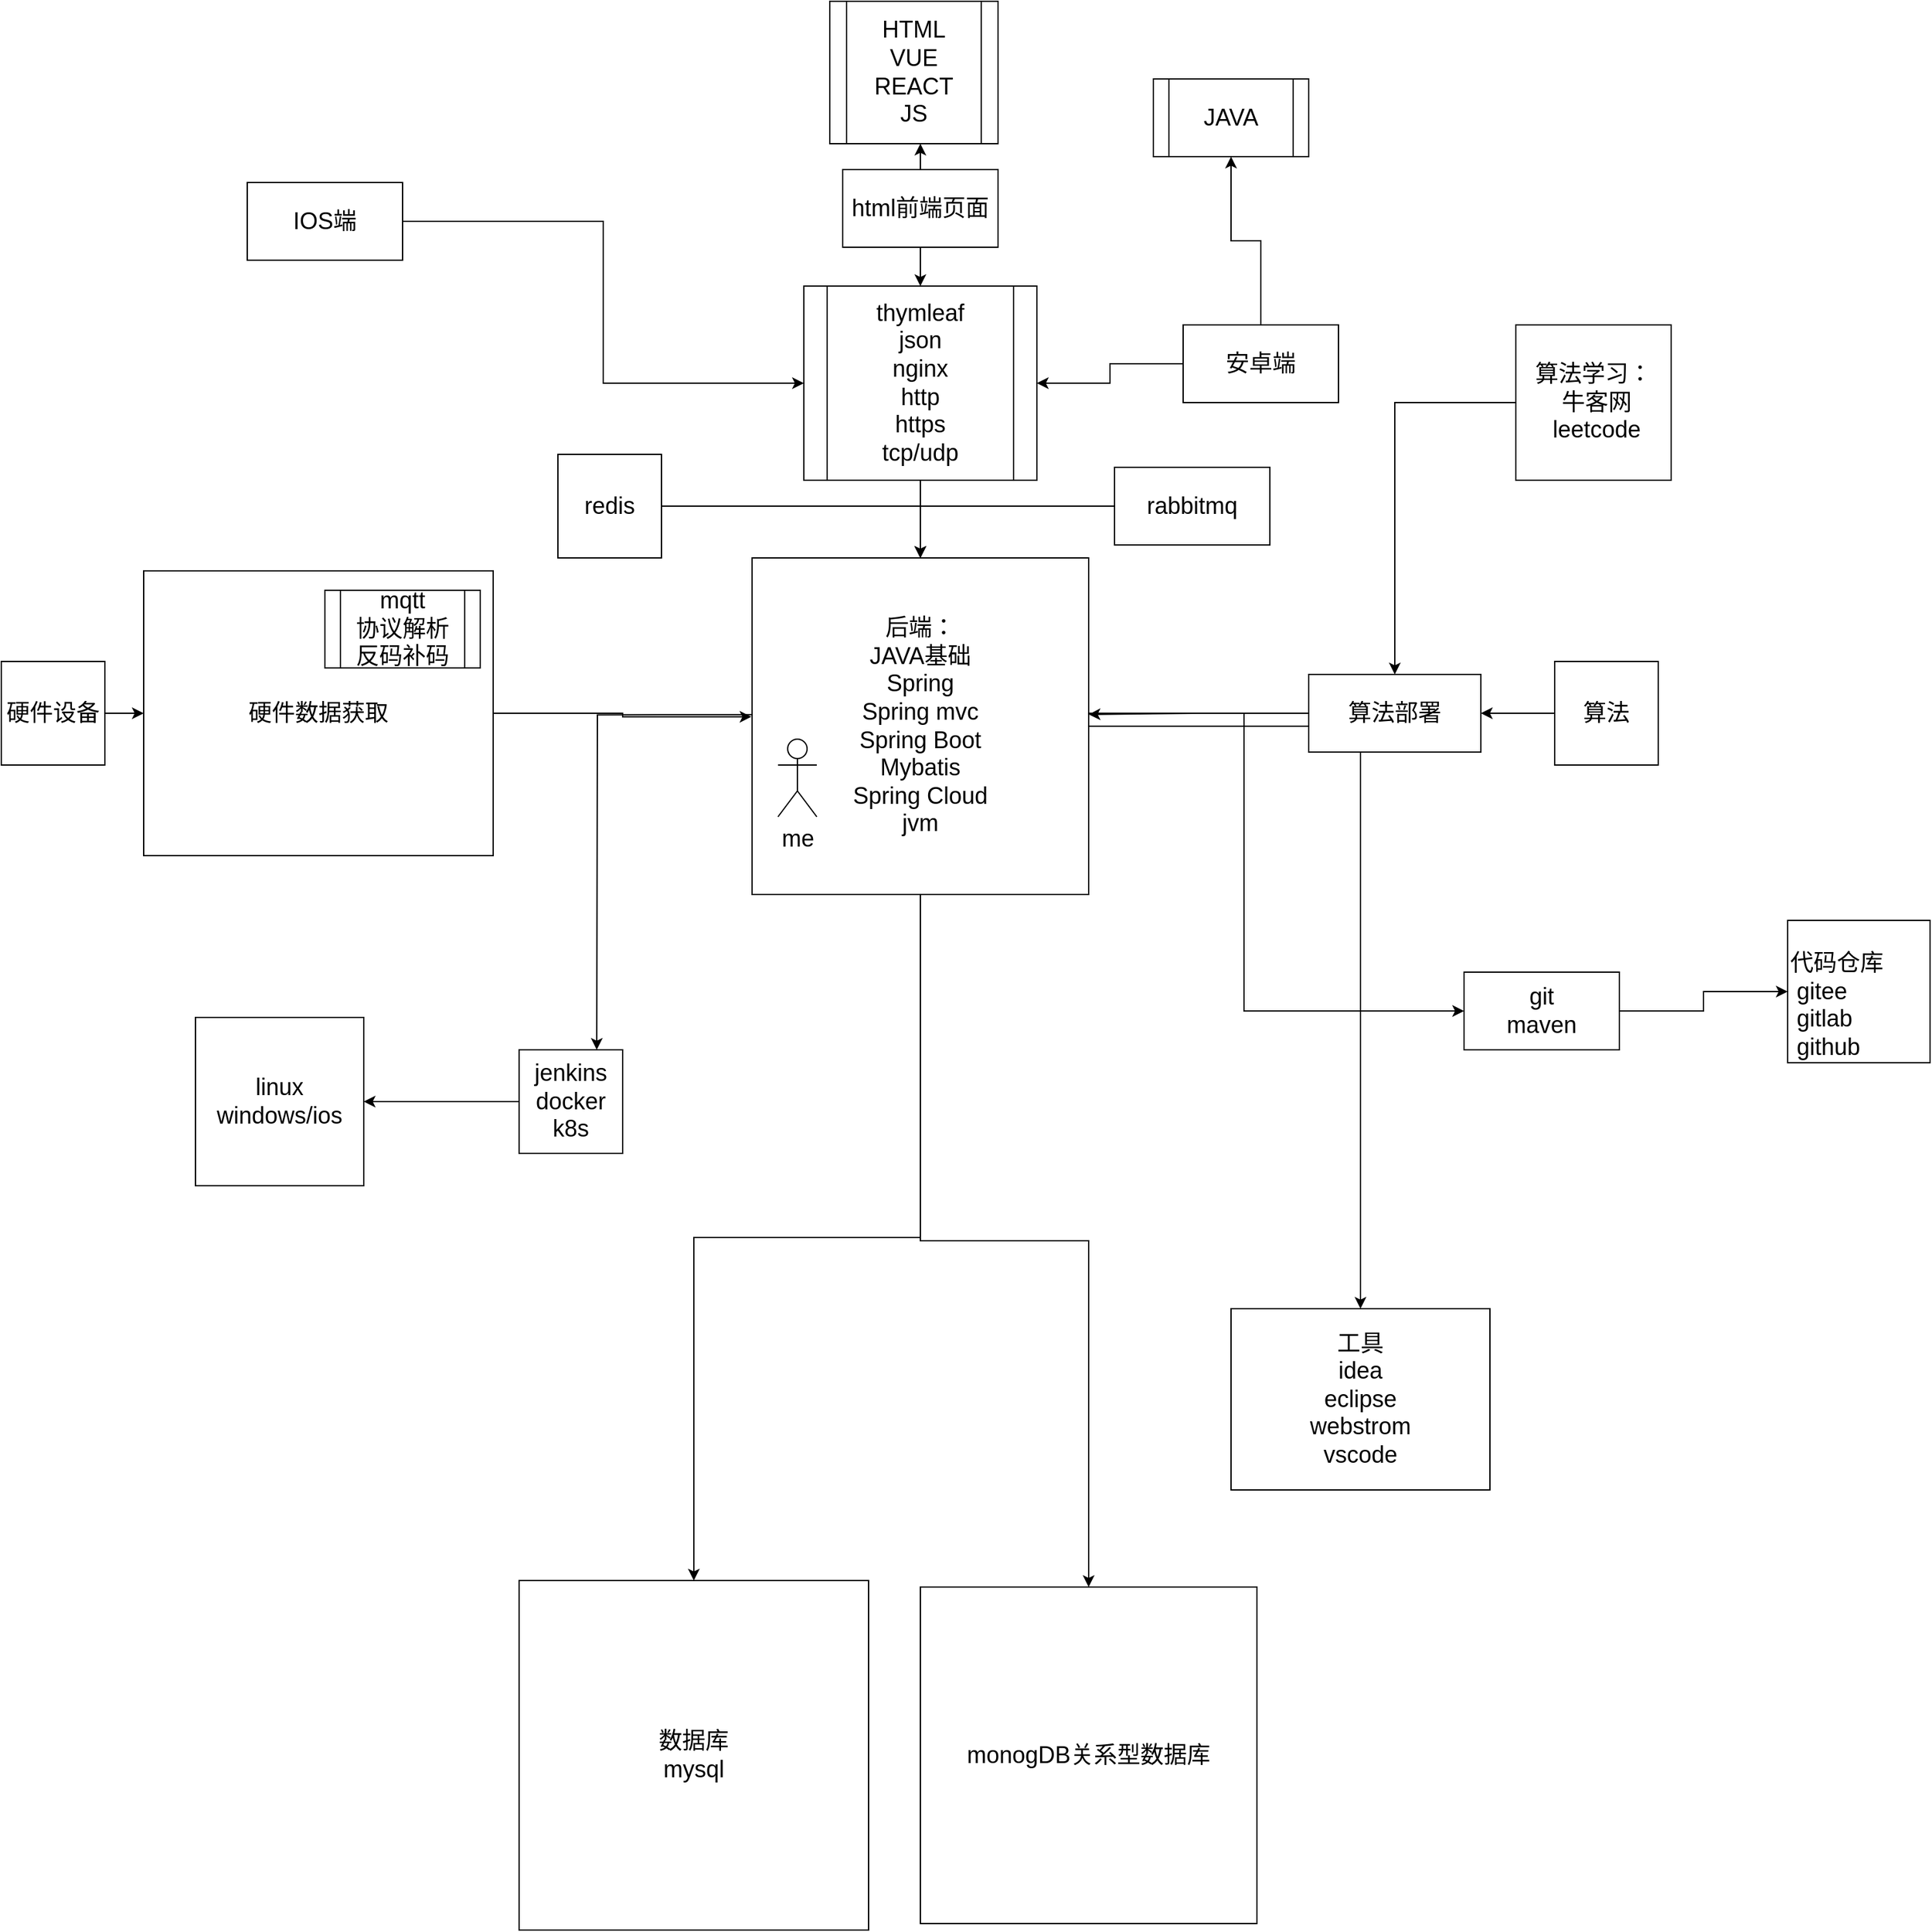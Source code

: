 <mxfile version="20.8.5" type="github">
  <diagram id="4CkGqGROkOYkiGn0mqmw" name="第 1 页">
    <mxGraphModel dx="2736" dy="2167" grid="1" gridSize="10" guides="1" tooltips="1" connect="1" arrows="1" fold="1" page="1" pageScale="1" pageWidth="827" pageHeight="1169" math="0" shadow="0">
      <root>
        <mxCell id="0" />
        <mxCell id="1" parent="0" />
        <mxCell id="QJwFhxlb9CCWF9uIUGmf-6" value="" style="edgeStyle=orthogonalEdgeStyle;rounded=0;orthogonalLoop=1;jettySize=auto;html=1;fontSize=18;" parent="1" source="QJwFhxlb9CCWF9uIUGmf-1" edge="1">
          <mxGeometry relative="1" as="geometry">
            <mxPoint x="440" y="100" as="targetPoint" />
          </mxGeometry>
        </mxCell>
        <mxCell id="QJwFhxlb9CCWF9uIUGmf-13" value="" style="edgeStyle=orthogonalEdgeStyle;rounded=0;orthogonalLoop=1;jettySize=auto;html=1;fontSize=18;" parent="1" source="QJwFhxlb9CCWF9uIUGmf-1" target="QJwFhxlb9CCWF9uIUGmf-12" edge="1">
          <mxGeometry relative="1" as="geometry" />
        </mxCell>
        <mxCell id="QJwFhxlb9CCWF9uIUGmf-1" value="html前端页面" style="rounded=0;whiteSpace=wrap;html=1;fontSize=18;" parent="1" vertex="1">
          <mxGeometry x="380" y="120" width="120" height="60" as="geometry" />
        </mxCell>
        <mxCell id="QJwFhxlb9CCWF9uIUGmf-9" value="" style="edgeStyle=orthogonalEdgeStyle;rounded=0;orthogonalLoop=1;jettySize=auto;html=1;fontSize=18;" parent="1" source="QJwFhxlb9CCWF9uIUGmf-2" target="QJwFhxlb9CCWF9uIUGmf-8" edge="1">
          <mxGeometry relative="1" as="geometry" />
        </mxCell>
        <mxCell id="QJwFhxlb9CCWF9uIUGmf-19" style="edgeStyle=orthogonalEdgeStyle;rounded=0;orthogonalLoop=1;jettySize=auto;html=1;entryX=1;entryY=0.5;entryDx=0;entryDy=0;fontSize=18;" parent="1" source="QJwFhxlb9CCWF9uIUGmf-2" target="QJwFhxlb9CCWF9uIUGmf-12" edge="1">
          <mxGeometry relative="1" as="geometry" />
        </mxCell>
        <mxCell id="QJwFhxlb9CCWF9uIUGmf-2" value="安卓端" style="rounded=0;whiteSpace=wrap;html=1;fontSize=18;" parent="1" vertex="1">
          <mxGeometry x="643" y="240" width="120" height="60" as="geometry" />
        </mxCell>
        <mxCell id="QJwFhxlb9CCWF9uIUGmf-18" style="edgeStyle=orthogonalEdgeStyle;rounded=0;orthogonalLoop=1;jettySize=auto;html=1;entryX=0;entryY=0.5;entryDx=0;entryDy=0;fontSize=18;" parent="1" source="QJwFhxlb9CCWF9uIUGmf-3" target="QJwFhxlb9CCWF9uIUGmf-12" edge="1">
          <mxGeometry relative="1" as="geometry" />
        </mxCell>
        <mxCell id="QJwFhxlb9CCWF9uIUGmf-3" value="IOS端" style="rounded=0;whiteSpace=wrap;html=1;fontSize=18;" parent="1" vertex="1">
          <mxGeometry x="-80" y="130" width="120" height="60" as="geometry" />
        </mxCell>
        <mxCell id="QJwFhxlb9CCWF9uIUGmf-16" value="" style="edgeStyle=orthogonalEdgeStyle;rounded=0;orthogonalLoop=1;jettySize=auto;html=1;fontSize=18;" parent="1" source="QJwFhxlb9CCWF9uIUGmf-4" target="QJwFhxlb9CCWF9uIUGmf-10" edge="1">
          <mxGeometry relative="1" as="geometry" />
        </mxCell>
        <mxCell id="HZH9iFCN66l9v9LUlv62-3" style="edgeStyle=orthogonalEdgeStyle;rounded=0;orthogonalLoop=1;jettySize=auto;html=1;fontSize=18;entryX=0;entryY=0.5;entryDx=0;entryDy=0;" parent="1" source="QJwFhxlb9CCWF9uIUGmf-4" target="HZH9iFCN66l9v9LUlv62-4" edge="1">
          <mxGeometry relative="1" as="geometry">
            <mxPoint x="690" y="750" as="targetPoint" />
            <mxPoint x="680" y="540" as="sourcePoint" />
            <Array as="points">
              <mxPoint x="690" y="540" />
              <mxPoint x="690" y="770" />
            </Array>
          </mxGeometry>
        </mxCell>
        <mxCell id="HZH9iFCN66l9v9LUlv62-7" style="edgeStyle=orthogonalEdgeStyle;rounded=0;orthogonalLoop=1;jettySize=auto;html=1;exitX=-0.002;exitY=0.466;exitDx=0;exitDy=0;exitPerimeter=0;fontSize=18;" parent="1" source="QJwFhxlb9CCWF9uIUGmf-4" edge="1">
          <mxGeometry relative="1" as="geometry">
            <mxPoint x="190" y="800" as="targetPoint" />
          </mxGeometry>
        </mxCell>
        <mxCell id="HZH9iFCN66l9v9LUlv62-12" style="edgeStyle=orthogonalEdgeStyle;rounded=0;orthogonalLoop=1;jettySize=auto;html=1;fontSize=18;" parent="1" source="QJwFhxlb9CCWF9uIUGmf-4" target="HZH9iFCN66l9v9LUlv62-13" edge="1">
          <mxGeometry relative="1" as="geometry">
            <mxPoint x="660" y="990" as="targetPoint" />
          </mxGeometry>
        </mxCell>
        <mxCell id="09B21hlIWlkPLB0oSmz--2" value="" style="edgeStyle=orthogonalEdgeStyle;rounded=0;orthogonalLoop=1;jettySize=auto;html=1;" edge="1" parent="1" source="QJwFhxlb9CCWF9uIUGmf-4" target="09B21hlIWlkPLB0oSmz--1">
          <mxGeometry relative="1" as="geometry" />
        </mxCell>
        <mxCell id="QJwFhxlb9CCWF9uIUGmf-4" value="&lt;font style=&quot;font-size: 18px;&quot;&gt;后端：&lt;br style=&quot;font-size: 18px;&quot;&gt;JAVA基础&lt;br style=&quot;border-color: var(--border-color); font-size: 18px;&quot;&gt;Spring&lt;br style=&quot;border-color: var(--border-color); font-size: 18px;&quot;&gt;Spring mvc&lt;br style=&quot;border-color: var(--border-color); font-size: 18px;&quot;&gt;Spring Boot&lt;br style=&quot;border-color: var(--border-color); font-size: 18px;&quot;&gt;Mybatis&lt;br style=&quot;border-color: var(--border-color); font-size: 18px;&quot;&gt;Spring Cloud&lt;br style=&quot;border-color: var(--border-color); font-size: 18px;&quot;&gt;jvm&lt;/font&gt;" style="whiteSpace=wrap;html=1;aspect=fixed;align=center;fontSize=18;" parent="1" vertex="1">
          <mxGeometry x="310" y="420" width="260" height="260" as="geometry" />
        </mxCell>
        <mxCell id="QJwFhxlb9CCWF9uIUGmf-7" value="HTML&lt;br style=&quot;font-size: 18px;&quot;&gt;VUE&lt;br style=&quot;font-size: 18px;&quot;&gt;REACT&lt;br style=&quot;font-size: 18px;&quot;&gt;JS&lt;br style=&quot;font-size: 18px;&quot;&gt;" style="shape=process;whiteSpace=wrap;html=1;backgroundOutline=1;fontSize=18;" parent="1" vertex="1">
          <mxGeometry x="370" y="-10" width="130" height="110" as="geometry" />
        </mxCell>
        <mxCell id="QJwFhxlb9CCWF9uIUGmf-8" value="JAVA" style="shape=process;whiteSpace=wrap;html=1;backgroundOutline=1;fontSize=18;" parent="1" vertex="1">
          <mxGeometry x="620" y="50" width="120" height="60" as="geometry" />
        </mxCell>
        <mxCell id="QJwFhxlb9CCWF9uIUGmf-10" value="数据库&lt;br&gt;mysql" style="whiteSpace=wrap;html=1;aspect=fixed;fontSize=18;" parent="1" vertex="1">
          <mxGeometry x="130" y="1210" width="270" height="270" as="geometry" />
        </mxCell>
        <mxCell id="QJwFhxlb9CCWF9uIUGmf-14" value="" style="edgeStyle=orthogonalEdgeStyle;rounded=0;orthogonalLoop=1;jettySize=auto;html=1;fontSize=18;" parent="1" source="QJwFhxlb9CCWF9uIUGmf-12" target="QJwFhxlb9CCWF9uIUGmf-4" edge="1">
          <mxGeometry relative="1" as="geometry" />
        </mxCell>
        <mxCell id="QJwFhxlb9CCWF9uIUGmf-12" value="thymleaf&lt;br style=&quot;font-size: 18px;&quot;&gt;json&lt;br style=&quot;font-size: 18px;&quot;&gt;nginx&lt;br style=&quot;font-size: 18px;&quot;&gt;http&lt;br style=&quot;font-size: 18px;&quot;&gt;https&lt;br style=&quot;font-size: 18px;&quot;&gt;tcp/udp" style="shape=process;whiteSpace=wrap;html=1;backgroundOutline=1;fontSize=18;" parent="1" vertex="1">
          <mxGeometry x="350" y="210" width="180" height="150" as="geometry" />
        </mxCell>
        <mxCell id="QJwFhxlb9CCWF9uIUGmf-21" style="edgeStyle=orthogonalEdgeStyle;rounded=0;orthogonalLoop=1;jettySize=auto;html=1;entryX=0.5;entryY=0;entryDx=0;entryDy=0;fontSize=18;" parent="1" source="QJwFhxlb9CCWF9uIUGmf-20" target="QJwFhxlb9CCWF9uIUGmf-4" edge="1">
          <mxGeometry relative="1" as="geometry" />
        </mxCell>
        <mxCell id="QJwFhxlb9CCWF9uIUGmf-20" value="redis" style="whiteSpace=wrap;html=1;aspect=fixed;fontSize=18;" parent="1" vertex="1">
          <mxGeometry x="160" y="340" width="80" height="80" as="geometry" />
        </mxCell>
        <mxCell id="QJwFhxlb9CCWF9uIUGmf-23" style="edgeStyle=orthogonalEdgeStyle;rounded=0;orthogonalLoop=1;jettySize=auto;html=1;entryX=0.5;entryY=0;entryDx=0;entryDy=0;fontSize=18;" parent="1" source="QJwFhxlb9CCWF9uIUGmf-22" target="QJwFhxlb9CCWF9uIUGmf-4" edge="1">
          <mxGeometry relative="1" as="geometry">
            <mxPoint x="540" y="380" as="targetPoint" />
          </mxGeometry>
        </mxCell>
        <mxCell id="QJwFhxlb9CCWF9uIUGmf-22" value="rabbitmq" style="rounded=0;whiteSpace=wrap;html=1;fontSize=18;" parent="1" vertex="1">
          <mxGeometry x="590" y="350" width="120" height="60" as="geometry" />
        </mxCell>
        <mxCell id="QJwFhxlb9CCWF9uIUGmf-25" style="edgeStyle=orthogonalEdgeStyle;rounded=0;orthogonalLoop=1;jettySize=auto;html=1;entryX=1;entryY=0.465;entryDx=0;entryDy=0;entryPerimeter=0;fontSize=18;" parent="1" source="QJwFhxlb9CCWF9uIUGmf-24" target="QJwFhxlb9CCWF9uIUGmf-4" edge="1">
          <mxGeometry relative="1" as="geometry" />
        </mxCell>
        <mxCell id="QJwFhxlb9CCWF9uIUGmf-24" value="算法部署" style="rounded=0;whiteSpace=wrap;html=1;fontSize=18;" parent="1" vertex="1">
          <mxGeometry x="740" y="510" width="133" height="60" as="geometry" />
        </mxCell>
        <mxCell id="QJwFhxlb9CCWF9uIUGmf-30" style="edgeStyle=orthogonalEdgeStyle;rounded=0;orthogonalLoop=1;jettySize=auto;html=1;entryX=-0.002;entryY=0.472;entryDx=0;entryDy=0;entryPerimeter=0;fontSize=18;" parent="1" source="QJwFhxlb9CCWF9uIUGmf-26" target="QJwFhxlb9CCWF9uIUGmf-4" edge="1">
          <mxGeometry relative="1" as="geometry" />
        </mxCell>
        <mxCell id="QJwFhxlb9CCWF9uIUGmf-26" value="硬件数据获取" style="rounded=0;whiteSpace=wrap;html=1;fontSize=18;" parent="1" vertex="1">
          <mxGeometry x="-160" y="430" width="270" height="220" as="geometry" />
        </mxCell>
        <mxCell id="QJwFhxlb9CCWF9uIUGmf-28" style="edgeStyle=orthogonalEdgeStyle;rounded=0;orthogonalLoop=1;jettySize=auto;html=1;fontSize=18;" parent="1" source="QJwFhxlb9CCWF9uIUGmf-27" target="QJwFhxlb9CCWF9uIUGmf-26" edge="1">
          <mxGeometry relative="1" as="geometry" />
        </mxCell>
        <mxCell id="QJwFhxlb9CCWF9uIUGmf-27" value="硬件设备" style="whiteSpace=wrap;html=1;aspect=fixed;fontSize=18;" parent="1" vertex="1">
          <mxGeometry x="-270" y="500" width="80" height="80" as="geometry" />
        </mxCell>
        <mxCell id="QJwFhxlb9CCWF9uIUGmf-29" value="mqtt&lt;br style=&quot;font-size: 18px;&quot;&gt;协议解析&lt;br style=&quot;font-size: 18px;&quot;&gt;反码补码" style="shape=process;whiteSpace=wrap;html=1;backgroundOutline=1;fontSize=18;" parent="1" vertex="1">
          <mxGeometry x="-20" y="445" width="120" height="60" as="geometry" />
        </mxCell>
        <mxCell id="QJwFhxlb9CCWF9uIUGmf-32" style="edgeStyle=orthogonalEdgeStyle;rounded=0;orthogonalLoop=1;jettySize=auto;html=1;fontSize=18;" parent="1" source="QJwFhxlb9CCWF9uIUGmf-31" target="QJwFhxlb9CCWF9uIUGmf-24" edge="1">
          <mxGeometry relative="1" as="geometry" />
        </mxCell>
        <mxCell id="QJwFhxlb9CCWF9uIUGmf-31" value="算法" style="whiteSpace=wrap;html=1;aspect=fixed;fontSize=18;" parent="1" vertex="1">
          <mxGeometry x="930" y="500" width="80" height="80" as="geometry" />
        </mxCell>
        <mxCell id="HZH9iFCN66l9v9LUlv62-1" value="me" style="shape=umlActor;verticalLabelPosition=bottom;verticalAlign=top;html=1;outlineConnect=0;fontSize=18;" parent="1" vertex="1">
          <mxGeometry x="330" y="560" width="30" height="60" as="geometry" />
        </mxCell>
        <mxCell id="HZH9iFCN66l9v9LUlv62-2" value="&lt;br style=&quot;font-size: 18px;&quot;&gt;代码仓库&lt;br style=&quot;font-size: 18px;&quot;&gt;&lt;span style=&quot;white-space: pre; font-size: 18px;&quot;&gt; &lt;/span&gt;gitee&lt;br style=&quot;font-size: 18px;&quot;&gt;&lt;span style=&quot;white-space: pre; font-size: 18px;&quot;&gt; &lt;/span&gt;gitlab&lt;br style=&quot;font-size: 18px;&quot;&gt;&lt;span style=&quot;white-space: pre; font-size: 18px;&quot;&gt; &lt;/span&gt;github" style="whiteSpace=wrap;html=1;aspect=fixed;align=left;fontSize=18;" parent="1" vertex="1">
          <mxGeometry x="1110" y="700" width="110" height="110" as="geometry" />
        </mxCell>
        <mxCell id="HZH9iFCN66l9v9LUlv62-5" style="edgeStyle=orthogonalEdgeStyle;rounded=0;orthogonalLoop=1;jettySize=auto;html=1;entryX=0;entryY=0.5;entryDx=0;entryDy=0;fontSize=18;" parent="1" source="HZH9iFCN66l9v9LUlv62-4" target="HZH9iFCN66l9v9LUlv62-2" edge="1">
          <mxGeometry relative="1" as="geometry" />
        </mxCell>
        <mxCell id="HZH9iFCN66l9v9LUlv62-4" value="git&lt;br style=&quot;font-size: 18px;&quot;&gt;maven" style="rounded=0;whiteSpace=wrap;html=1;fontSize=18;" parent="1" vertex="1">
          <mxGeometry x="860" y="740" width="120" height="60" as="geometry" />
        </mxCell>
        <mxCell id="HZH9iFCN66l9v9LUlv62-6" value="linux&lt;br style=&quot;font-size: 18px;&quot;&gt;windows/ios&lt;br style=&quot;font-size: 18px;&quot;&gt;" style="whiteSpace=wrap;html=1;aspect=fixed;fontSize=18;" parent="1" vertex="1">
          <mxGeometry x="-120" y="775" width="130" height="130" as="geometry" />
        </mxCell>
        <mxCell id="HZH9iFCN66l9v9LUlv62-9" style="edgeStyle=orthogonalEdgeStyle;rounded=0;orthogonalLoop=1;jettySize=auto;html=1;entryX=1;entryY=0.5;entryDx=0;entryDy=0;fontSize=18;" parent="1" source="HZH9iFCN66l9v9LUlv62-8" target="HZH9iFCN66l9v9LUlv62-6" edge="1">
          <mxGeometry relative="1" as="geometry" />
        </mxCell>
        <mxCell id="HZH9iFCN66l9v9LUlv62-8" value="jenkins&lt;br style=&quot;font-size: 18px;&quot;&gt;docker&lt;br style=&quot;font-size: 18px;&quot;&gt;k8s" style="whiteSpace=wrap;html=1;aspect=fixed;fontSize=18;" parent="1" vertex="1">
          <mxGeometry x="130" y="800" width="80" height="80" as="geometry" />
        </mxCell>
        <mxCell id="HZH9iFCN66l9v9LUlv62-11" style="edgeStyle=orthogonalEdgeStyle;rounded=0;orthogonalLoop=1;jettySize=auto;html=1;fontSize=18;" parent="1" source="HZH9iFCN66l9v9LUlv62-10" target="QJwFhxlb9CCWF9uIUGmf-24" edge="1">
          <mxGeometry relative="1" as="geometry" />
        </mxCell>
        <mxCell id="HZH9iFCN66l9v9LUlv62-10" value="算法学习：&lt;br style=&quot;font-size: 18px;&quot;&gt;&lt;span style=&quot;white-space: pre; font-size: 18px;&quot;&gt; &lt;/span&gt;牛客网&lt;br style=&quot;font-size: 18px;&quot;&gt;&lt;span style=&quot;white-space: pre; font-size: 18px;&quot;&gt; &lt;/span&gt;leetcode" style="whiteSpace=wrap;html=1;aspect=fixed;fontSize=18;" parent="1" vertex="1">
          <mxGeometry x="900" y="240" width="120" height="120" as="geometry" />
        </mxCell>
        <mxCell id="HZH9iFCN66l9v9LUlv62-13" value="工具&lt;br&gt;idea&lt;br&gt;eclipse&lt;br&gt;webstrom&lt;br&gt;vscode" style="rounded=0;whiteSpace=wrap;html=1;fontSize=18;" parent="1" vertex="1">
          <mxGeometry x="680" y="1000" width="200" height="140" as="geometry" />
        </mxCell>
        <mxCell id="09B21hlIWlkPLB0oSmz--1" value="&lt;font style=&quot;font-size: 18px;&quot;&gt;monogDB关系型数据库&lt;/font&gt;" style="whiteSpace=wrap;html=1;aspect=fixed;align=center;fontSize=18;" vertex="1" parent="1">
          <mxGeometry x="440" y="1215" width="260" height="260" as="geometry" />
        </mxCell>
      </root>
    </mxGraphModel>
  </diagram>
</mxfile>
